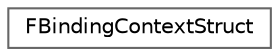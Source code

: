 digraph "Graphical Class Hierarchy"
{
 // INTERACTIVE_SVG=YES
 // LATEX_PDF_SIZE
  bgcolor="transparent";
  edge [fontname=Helvetica,fontsize=10,labelfontname=Helvetica,labelfontsize=10];
  node [fontname=Helvetica,fontsize=10,shape=box,height=0.2,width=0.4];
  rankdir="LR";
  Node0 [id="Node000000",label="FBindingContextStruct",height=0.2,width=0.4,color="grey40", fillcolor="white", style="filled",URL="$df/d7f/structFBindingContextStruct.html",tooltip="Binding context struct allow to describe information for a struct to bind to using the binding widget..."];
}
